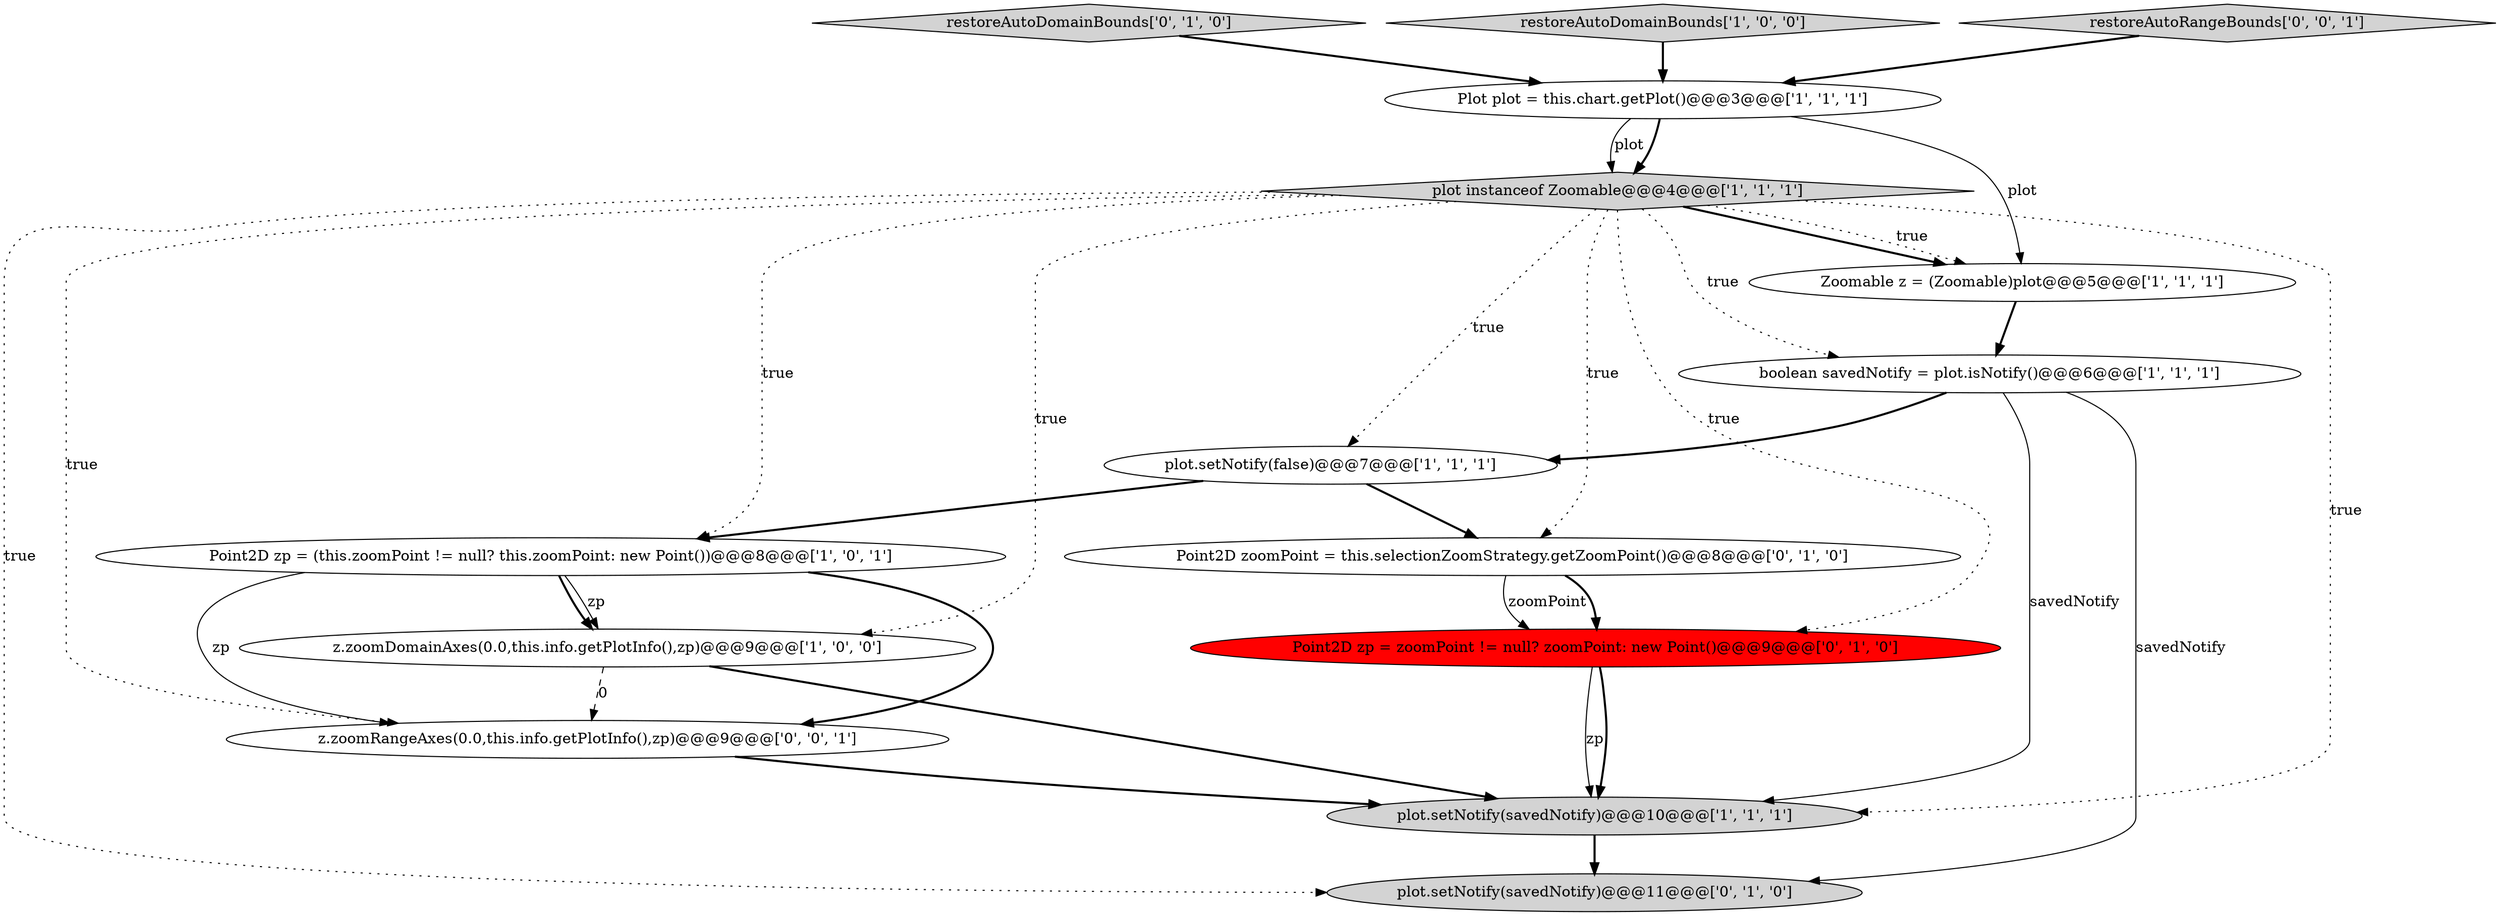 digraph {
8 [style = filled, label = "plot.setNotify(false)@@@7@@@['1', '1', '1']", fillcolor = white, shape = ellipse image = "AAA0AAABBB1BBB"];
0 [style = filled, label = "Point2D zp = (this.zoomPoint != null? this.zoomPoint: new Point())@@@8@@@['1', '0', '1']", fillcolor = white, shape = ellipse image = "AAA0AAABBB1BBB"];
12 [style = filled, label = "restoreAutoDomainBounds['0', '1', '0']", fillcolor = lightgray, shape = diamond image = "AAA0AAABBB2BBB"];
10 [style = filled, label = "Point2D zoomPoint = this.selectionZoomStrategy.getZoomPoint()@@@8@@@['0', '1', '0']", fillcolor = white, shape = ellipse image = "AAA0AAABBB2BBB"];
6 [style = filled, label = "plot.setNotify(savedNotify)@@@10@@@['1', '1', '1']", fillcolor = lightgray, shape = ellipse image = "AAA0AAABBB1BBB"];
14 [style = filled, label = "z.zoomRangeAxes(0.0,this.info.getPlotInfo(),zp)@@@9@@@['0', '0', '1']", fillcolor = white, shape = ellipse image = "AAA0AAABBB3BBB"];
4 [style = filled, label = "plot instanceof Zoomable@@@4@@@['1', '1', '1']", fillcolor = lightgray, shape = diamond image = "AAA0AAABBB1BBB"];
3 [style = filled, label = "Zoomable z = (Zoomable)plot@@@5@@@['1', '1', '1']", fillcolor = white, shape = ellipse image = "AAA0AAABBB1BBB"];
5 [style = filled, label = "restoreAutoDomainBounds['1', '0', '0']", fillcolor = lightgray, shape = diamond image = "AAA0AAABBB1BBB"];
11 [style = filled, label = "plot.setNotify(savedNotify)@@@11@@@['0', '1', '0']", fillcolor = lightgray, shape = ellipse image = "AAA0AAABBB2BBB"];
9 [style = filled, label = "Point2D zp = zoomPoint != null? zoomPoint: new Point()@@@9@@@['0', '1', '0']", fillcolor = red, shape = ellipse image = "AAA1AAABBB2BBB"];
2 [style = filled, label = "z.zoomDomainAxes(0.0,this.info.getPlotInfo(),zp)@@@9@@@['1', '0', '0']", fillcolor = white, shape = ellipse image = "AAA0AAABBB1BBB"];
13 [style = filled, label = "restoreAutoRangeBounds['0', '0', '1']", fillcolor = lightgray, shape = diamond image = "AAA0AAABBB3BBB"];
1 [style = filled, label = "boolean savedNotify = plot.isNotify()@@@6@@@['1', '1', '1']", fillcolor = white, shape = ellipse image = "AAA0AAABBB1BBB"];
7 [style = filled, label = "Plot plot = this.chart.getPlot()@@@3@@@['1', '1', '1']", fillcolor = white, shape = ellipse image = "AAA0AAABBB1BBB"];
4->6 [style = dotted, label="true"];
9->6 [style = solid, label="zp"];
4->3 [style = bold, label=""];
8->10 [style = bold, label=""];
1->8 [style = bold, label=""];
3->1 [style = bold, label=""];
4->1 [style = dotted, label="true"];
4->10 [style = dotted, label="true"];
2->6 [style = bold, label=""];
4->0 [style = dotted, label="true"];
0->2 [style = bold, label=""];
7->3 [style = solid, label="plot"];
4->8 [style = dotted, label="true"];
4->11 [style = dotted, label="true"];
7->4 [style = bold, label=""];
4->14 [style = dotted, label="true"];
7->4 [style = solid, label="plot"];
12->7 [style = bold, label=""];
0->2 [style = solid, label="zp"];
9->6 [style = bold, label=""];
4->2 [style = dotted, label="true"];
10->9 [style = solid, label="zoomPoint"];
8->0 [style = bold, label=""];
0->14 [style = bold, label=""];
4->3 [style = dotted, label="true"];
2->14 [style = dashed, label="0"];
13->7 [style = bold, label=""];
6->11 [style = bold, label=""];
5->7 [style = bold, label=""];
10->9 [style = bold, label=""];
4->9 [style = dotted, label="true"];
14->6 [style = bold, label=""];
0->14 [style = solid, label="zp"];
1->6 [style = solid, label="savedNotify"];
1->11 [style = solid, label="savedNotify"];
}
